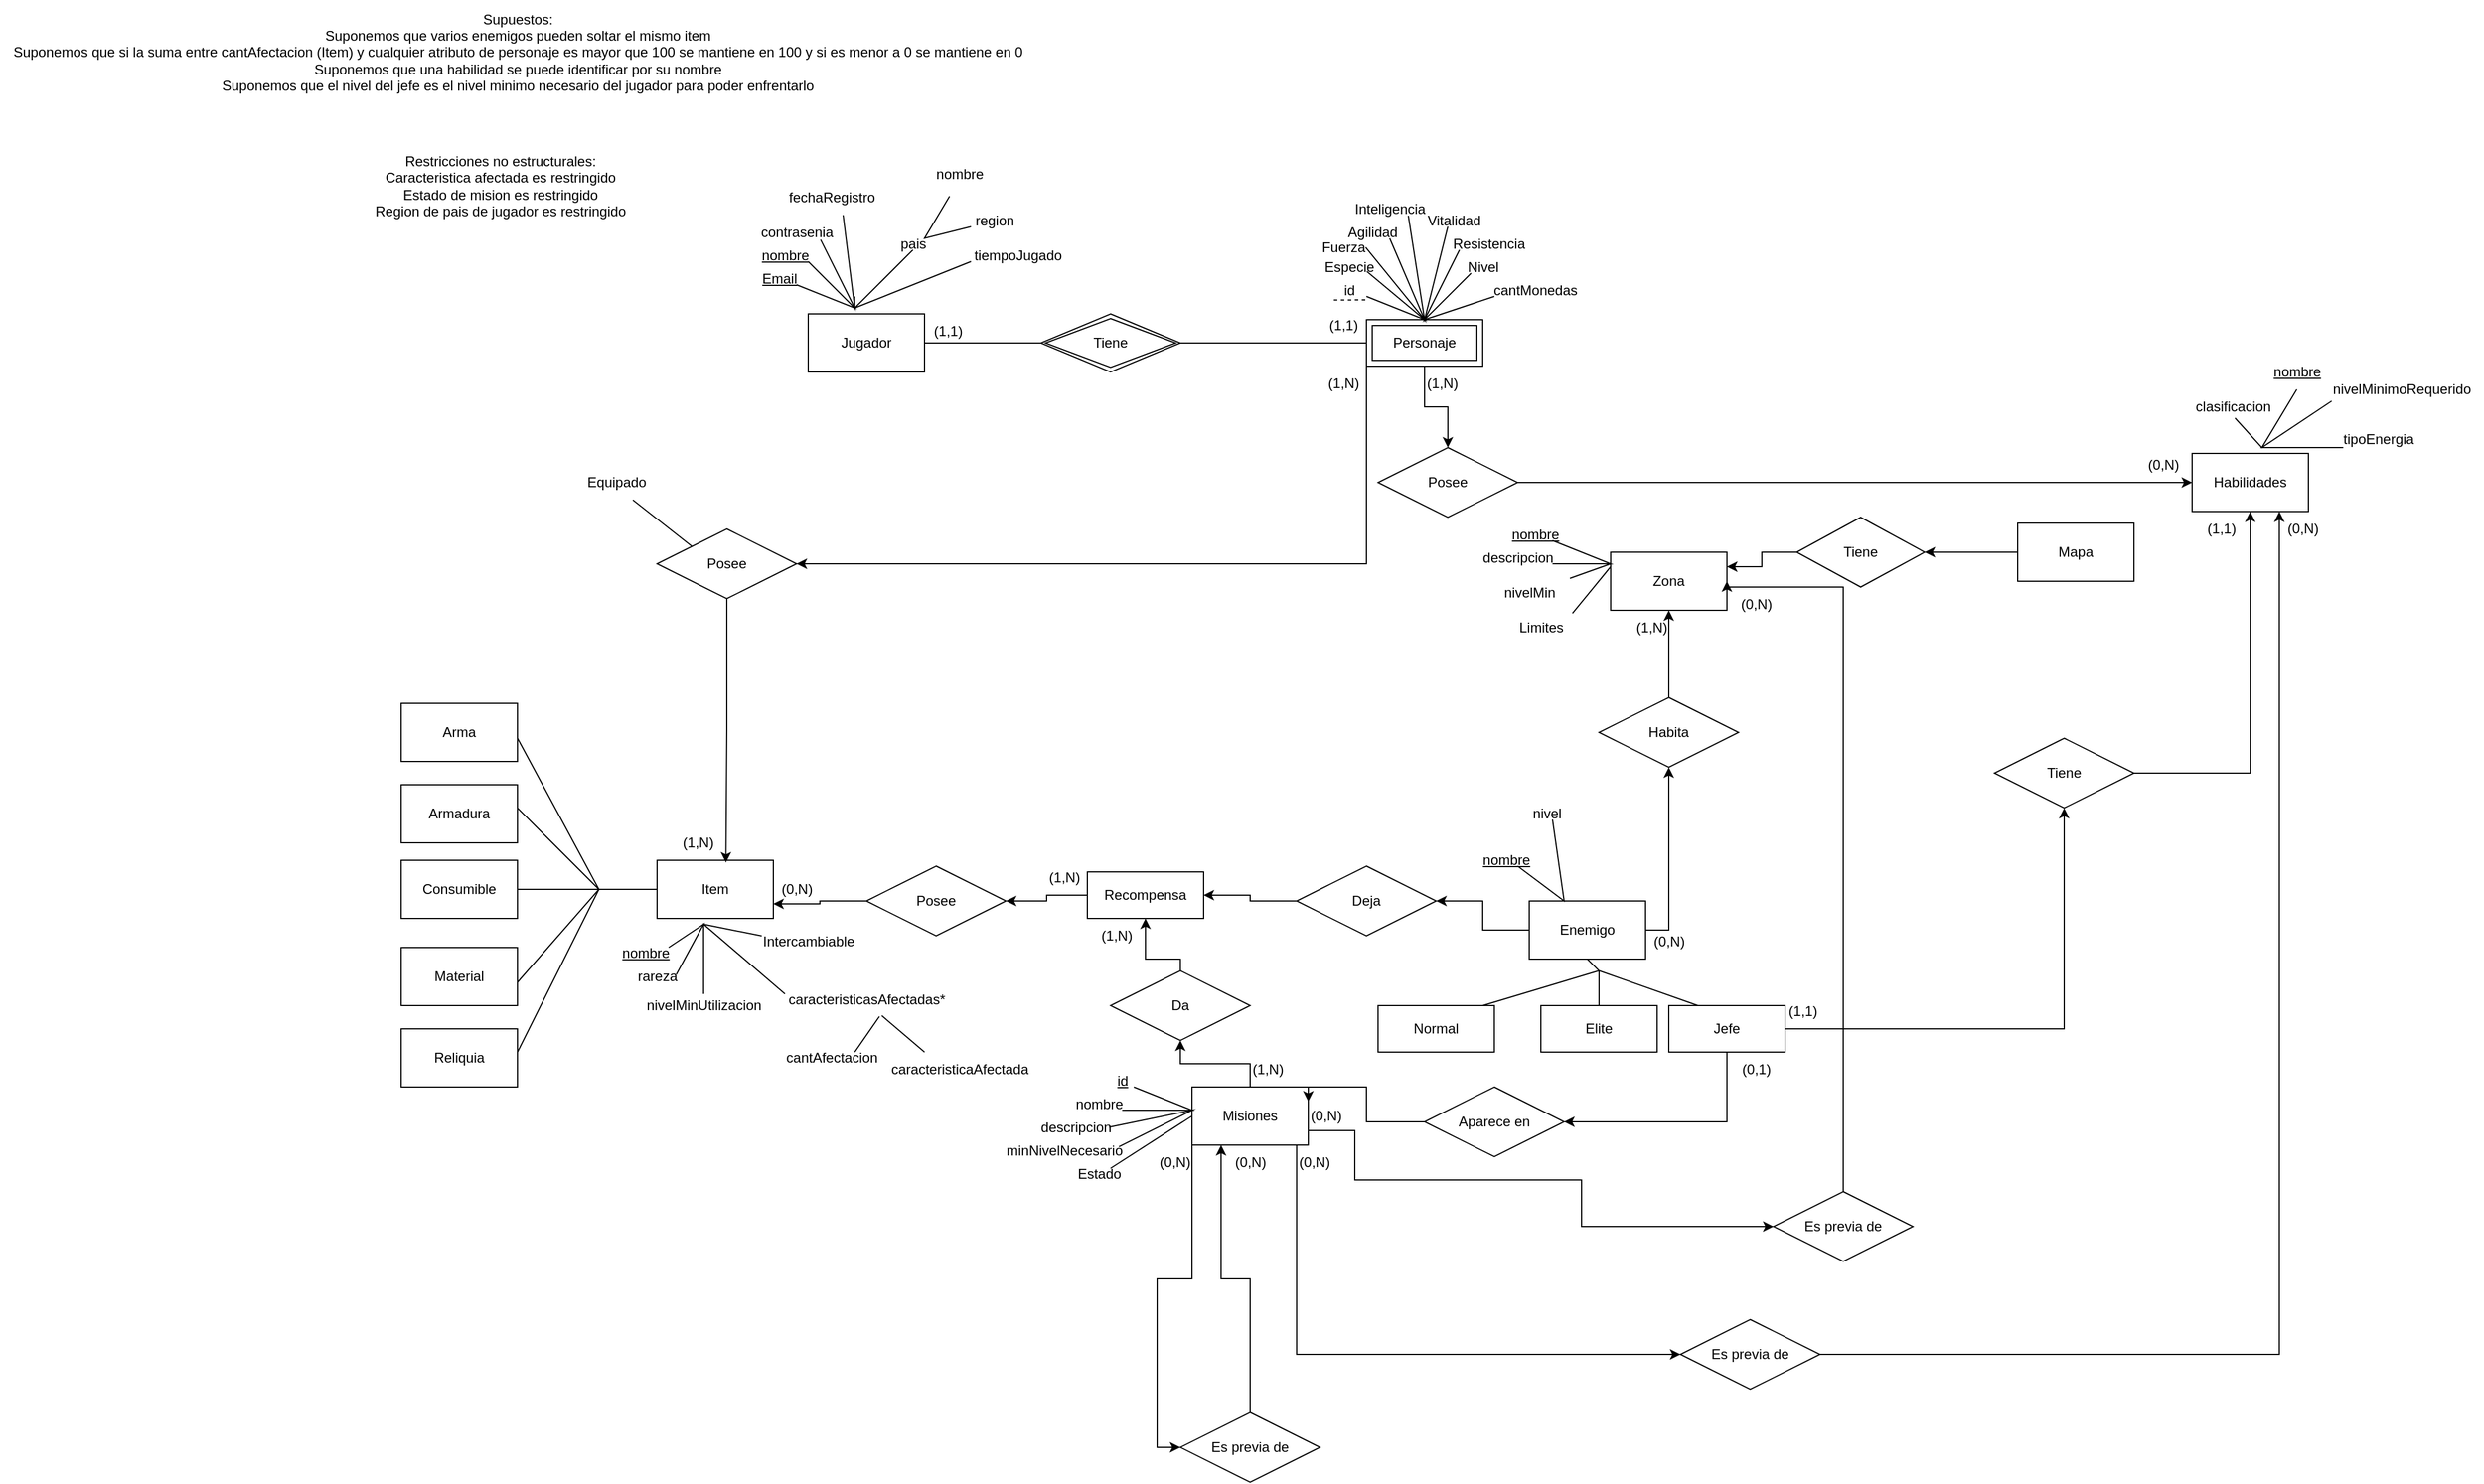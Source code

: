 <mxfile version="27.0.9">
  <diagram id="R2lEEEUBdFMjLlhIrx00" name="Page-1">
    <mxGraphModel dx="1892" dy="562" grid="1" gridSize="10" guides="1" tooltips="1" connect="1" arrows="1" fold="1" page="1" pageScale="1" pageWidth="850" pageHeight="1100" math="0" shadow="0" extFonts="Permanent Marker^https://fonts.googleapis.com/css?family=Permanent+Marker">
      <root>
        <mxCell id="0" />
        <mxCell id="1" parent="0" />
        <mxCell id="2ooHYgxjtdZlGW3W_7cF-103" value="Jugador" style="rounded=0;whiteSpace=wrap;html=1;" parent="1" vertex="1">
          <mxGeometry x="270" y="325" width="100" height="50" as="geometry" />
        </mxCell>
        <mxCell id="2ooHYgxjtdZlGW3W_7cF-105" value="Zona" style="rounded=0;whiteSpace=wrap;html=1;" parent="1" vertex="1">
          <mxGeometry x="960" y="530" width="100" height="50" as="geometry" />
        </mxCell>
        <mxCell id="Na4PMdNHJwnoTkb0wOcg-20" style="edgeStyle=orthogonalEdgeStyle;rounded=0;orthogonalLoop=1;jettySize=auto;html=1;entryX=1;entryY=0.5;entryDx=0;entryDy=0;" edge="1" parent="1" source="2ooHYgxjtdZlGW3W_7cF-106" target="IfcpjWmF7qxeFF25ZgkF-11">
          <mxGeometry relative="1" as="geometry" />
        </mxCell>
        <mxCell id="2ooHYgxjtdZlGW3W_7cF-106" value="Mapa" style="rounded=0;whiteSpace=wrap;html=1;" parent="1" vertex="1">
          <mxGeometry x="1310" y="505" width="100" height="50" as="geometry" />
        </mxCell>
        <mxCell id="2ooHYgxjtdZlGW3W_7cF-107" value="Item" style="rounded=0;whiteSpace=wrap;html=1;" parent="1" vertex="1">
          <mxGeometry x="140" y="795" width="100" height="50" as="geometry" />
        </mxCell>
        <mxCell id="Na4PMdNHJwnoTkb0wOcg-9" style="edgeStyle=orthogonalEdgeStyle;rounded=0;orthogonalLoop=1;jettySize=auto;html=1;exitX=0.5;exitY=1;exitDx=0;exitDy=0;entryX=0.5;entryY=0;entryDx=0;entryDy=0;" edge="1" parent="1" source="2ooHYgxjtdZlGW3W_7cF-110" target="2ooHYgxjtdZlGW3W_7cF-157">
          <mxGeometry relative="1" as="geometry" />
        </mxCell>
        <mxCell id="Na4PMdNHJwnoTkb0wOcg-51" style="edgeStyle=orthogonalEdgeStyle;rounded=0;orthogonalLoop=1;jettySize=auto;html=1;exitX=0;exitY=1;exitDx=0;exitDy=0;entryX=1;entryY=0.5;entryDx=0;entryDy=0;" edge="1" parent="1" source="2ooHYgxjtdZlGW3W_7cF-110" target="2ooHYgxjtdZlGW3W_7cF-162">
          <mxGeometry relative="1" as="geometry" />
        </mxCell>
        <mxCell id="2ooHYgxjtdZlGW3W_7cF-110" value="Personaje" style="shape=ext;margin=3;double=1;whiteSpace=wrap;html=1;align=center;" parent="1" vertex="1">
          <mxGeometry x="750" y="330" width="100" height="40" as="geometry" />
        </mxCell>
        <mxCell id="2ooHYgxjtdZlGW3W_7cF-111" value="Tiene" style="shape=rhombus;double=1;perimeter=rhombusPerimeter;whiteSpace=wrap;html=1;align=center;" parent="1" vertex="1">
          <mxGeometry x="470" y="325" width="120" height="50" as="geometry" />
        </mxCell>
        <mxCell id="2ooHYgxjtdZlGW3W_7cF-121" value="Habilidades" style="rounded=0;whiteSpace=wrap;html=1;" parent="1" vertex="1">
          <mxGeometry x="1460" y="445" width="100" height="50" as="geometry" />
        </mxCell>
        <mxCell id="2ooHYgxjtdZlGW3W_7cF-124" value="Restricciones no estructurales:&lt;br&gt;&lt;div&gt;Caracteristica afectada es restringido&lt;br&gt;&lt;div&gt;Estado de mision es restringido&lt;/div&gt;&lt;/div&gt;&lt;div&gt;Region de pais de jugador es restringido&lt;/div&gt;" style="text;html=1;align=center;verticalAlign=middle;resizable=0;points=[];autosize=1;strokeColor=none;fillColor=none;" parent="1" vertex="1">
          <mxGeometry x="-115" y="180" width="240" height="70" as="geometry" />
        </mxCell>
        <mxCell id="Na4PMdNHJwnoTkb0wOcg-22" style="edgeStyle=orthogonalEdgeStyle;rounded=0;orthogonalLoop=1;jettySize=auto;html=1;exitX=1;exitY=0.5;exitDx=0;exitDy=0;entryX=0.5;entryY=1;entryDx=0;entryDy=0;" edge="1" parent="1" source="2ooHYgxjtdZlGW3W_7cF-125" target="2ooHYgxjtdZlGW3W_7cF-146">
          <mxGeometry relative="1" as="geometry" />
        </mxCell>
        <mxCell id="Na4PMdNHJwnoTkb0wOcg-25" style="edgeStyle=orthogonalEdgeStyle;rounded=0;orthogonalLoop=1;jettySize=auto;html=1;exitX=0;exitY=0.5;exitDx=0;exitDy=0;entryX=1;entryY=0.5;entryDx=0;entryDy=0;" edge="1" parent="1" source="2ooHYgxjtdZlGW3W_7cF-125" target="2ooHYgxjtdZlGW3W_7cF-142">
          <mxGeometry relative="1" as="geometry" />
        </mxCell>
        <mxCell id="2ooHYgxjtdZlGW3W_7cF-125" value="Enemigo" style="rounded=0;whiteSpace=wrap;html=1;" parent="1" vertex="1">
          <mxGeometry x="890" y="830" width="100" height="50" as="geometry" />
        </mxCell>
        <mxCell id="2ooHYgxjtdZlGW3W_7cF-127" value="Supuestos:&lt;br&gt;Suponemos que varios enemigos pueden soltar el mismo item&lt;div&gt;Suponemos que si la suma entre cantAfectacion (Item) y cualquier atributo de personaje es mayor que 100 se mantiene en 100 y si es menor a 0 se mantiene en 0&lt;/div&gt;&lt;div&gt;Suponemos que una habilidad se puede identificar por su nombre&lt;/div&gt;&lt;div&gt;Suponemos que el nivel del jefe es el nivel minimo necesario del jugador para poder enfrentarlo&lt;/div&gt;" style="text;html=1;align=center;verticalAlign=middle;resizable=0;points=[];autosize=1;strokeColor=none;fillColor=none;" parent="1" vertex="1">
          <mxGeometry x="-425" y="55" width="890" height="90" as="geometry" />
        </mxCell>
        <mxCell id="2ooHYgxjtdZlGW3W_7cF-128" style="edgeStyle=orthogonalEdgeStyle;rounded=0;orthogonalLoop=1;jettySize=auto;html=1;exitX=0.5;exitY=1;exitDx=0;exitDy=0;" parent="1" source="2ooHYgxjtdZlGW3W_7cF-105" target="2ooHYgxjtdZlGW3W_7cF-105" edge="1">
          <mxGeometry relative="1" as="geometry" />
        </mxCell>
        <mxCell id="2ooHYgxjtdZlGW3W_7cF-131" value="" style="endArrow=none;html=1;rounded=0;exitX=0.5;exitY=1;exitDx=0;exitDy=0;" parent="1" source="2ooHYgxjtdZlGW3W_7cF-125" edge="1">
          <mxGeometry relative="1" as="geometry">
            <mxPoint x="880" y="870" as="sourcePoint" />
            <mxPoint x="950" y="890" as="targetPoint" />
          </mxGeometry>
        </mxCell>
        <mxCell id="2ooHYgxjtdZlGW3W_7cF-132" value="" style="endArrow=none;html=1;rounded=0;" parent="1" edge="1">
          <mxGeometry relative="1" as="geometry">
            <mxPoint x="950" y="890" as="sourcePoint" />
            <mxPoint x="850" y="920" as="targetPoint" />
          </mxGeometry>
        </mxCell>
        <mxCell id="2ooHYgxjtdZlGW3W_7cF-133" value="" style="endArrow=none;html=1;rounded=0;" parent="1" edge="1">
          <mxGeometry relative="1" as="geometry">
            <mxPoint x="950" y="890" as="sourcePoint" />
            <mxPoint x="950" y="920" as="targetPoint" />
          </mxGeometry>
        </mxCell>
        <mxCell id="2ooHYgxjtdZlGW3W_7cF-134" value="" style="endArrow=none;html=1;rounded=0;entryX=0.25;entryY=0;entryDx=0;entryDy=0;" parent="1" target="2ooHYgxjtdZlGW3W_7cF-137" edge="1">
          <mxGeometry relative="1" as="geometry">
            <mxPoint x="950" y="890" as="sourcePoint" />
            <mxPoint x="1030" y="920" as="targetPoint" />
          </mxGeometry>
        </mxCell>
        <mxCell id="2ooHYgxjtdZlGW3W_7cF-135" value="Normal" style="whiteSpace=wrap;html=1;align=center;" parent="1" vertex="1">
          <mxGeometry x="760" y="920" width="100" height="40" as="geometry" />
        </mxCell>
        <mxCell id="2ooHYgxjtdZlGW3W_7cF-136" value="Elite" style="whiteSpace=wrap;html=1;align=center;" parent="1" vertex="1">
          <mxGeometry x="900" y="920" width="100" height="40" as="geometry" />
        </mxCell>
        <mxCell id="Na4PMdNHJwnoTkb0wOcg-14" style="edgeStyle=orthogonalEdgeStyle;rounded=0;orthogonalLoop=1;jettySize=auto;html=1;exitX=1;exitY=0.5;exitDx=0;exitDy=0;entryX=0.5;entryY=1;entryDx=0;entryDy=0;" edge="1" parent="1" source="2ooHYgxjtdZlGW3W_7cF-137" target="2ooHYgxjtdZlGW3W_7cF-158">
          <mxGeometry relative="1" as="geometry" />
        </mxCell>
        <mxCell id="Na4PMdNHJwnoTkb0wOcg-24" style="edgeStyle=orthogonalEdgeStyle;rounded=0;orthogonalLoop=1;jettySize=auto;html=1;exitX=0.5;exitY=1;exitDx=0;exitDy=0;entryX=1;entryY=0.5;entryDx=0;entryDy=0;" edge="1" parent="1" source="2ooHYgxjtdZlGW3W_7cF-137" target="2ooHYgxjtdZlGW3W_7cF-144">
          <mxGeometry relative="1" as="geometry" />
        </mxCell>
        <mxCell id="2ooHYgxjtdZlGW3W_7cF-137" value="Jefe" style="whiteSpace=wrap;html=1;align=center;" parent="1" vertex="1">
          <mxGeometry x="1010" y="920" width="100" height="40" as="geometry" />
        </mxCell>
        <mxCell id="Na4PMdNHJwnoTkb0wOcg-15" style="edgeStyle=orthogonalEdgeStyle;rounded=0;orthogonalLoop=1;jettySize=auto;html=1;exitX=0;exitY=1;exitDx=0;exitDy=0;entryX=0;entryY=0.5;entryDx=0;entryDy=0;" edge="1" parent="1" source="2ooHYgxjtdZlGW3W_7cF-138" target="gqpNheRDxJeJe2JomvPm-1">
          <mxGeometry relative="1" as="geometry" />
        </mxCell>
        <mxCell id="Na4PMdNHJwnoTkb0wOcg-18" style="edgeStyle=orthogonalEdgeStyle;rounded=0;orthogonalLoop=1;jettySize=auto;html=1;exitX=1;exitY=0.75;exitDx=0;exitDy=0;entryX=0;entryY=0.5;entryDx=0;entryDy=0;" edge="1" parent="1" source="2ooHYgxjtdZlGW3W_7cF-138" target="IfcpjWmF7qxeFF25ZgkF-8">
          <mxGeometry relative="1" as="geometry">
            <Array as="points">
              <mxPoint x="740" y="1028" />
              <mxPoint x="740" y="1070" />
              <mxPoint x="935" y="1070" />
              <mxPoint x="935" y="1110" />
            </Array>
          </mxGeometry>
        </mxCell>
        <mxCell id="Na4PMdNHJwnoTkb0wOcg-26" style="edgeStyle=orthogonalEdgeStyle;rounded=0;orthogonalLoop=1;jettySize=auto;html=1;exitX=0.5;exitY=0;exitDx=0;exitDy=0;entryX=0.5;entryY=1;entryDx=0;entryDy=0;" edge="1" parent="1" source="2ooHYgxjtdZlGW3W_7cF-138" target="2ooHYgxjtdZlGW3W_7cF-154">
          <mxGeometry relative="1" as="geometry" />
        </mxCell>
        <mxCell id="Na4PMdNHJwnoTkb0wOcg-37" style="edgeStyle=orthogonalEdgeStyle;rounded=0;orthogonalLoop=1;jettySize=auto;html=1;exitX=0.75;exitY=1;exitDx=0;exitDy=0;entryX=0;entryY=0.5;entryDx=0;entryDy=0;" edge="1" parent="1" source="2ooHYgxjtdZlGW3W_7cF-138" target="Na4PMdNHJwnoTkb0wOcg-36">
          <mxGeometry relative="1" as="geometry">
            <Array as="points">
              <mxPoint x="690" y="1040" />
              <mxPoint x="690" y="1220" />
            </Array>
          </mxGeometry>
        </mxCell>
        <mxCell id="2ooHYgxjtdZlGW3W_7cF-138" value="Misiones" style="rounded=0;whiteSpace=wrap;html=1;" parent="1" vertex="1">
          <mxGeometry x="600" y="990" width="100" height="50" as="geometry" />
        </mxCell>
        <mxCell id="Na4PMdNHJwnoTkb0wOcg-28" style="edgeStyle=orthogonalEdgeStyle;rounded=0;orthogonalLoop=1;jettySize=auto;html=1;exitX=0;exitY=0.5;exitDx=0;exitDy=0;entryX=1;entryY=0.5;entryDx=0;entryDy=0;" edge="1" parent="1" source="2ooHYgxjtdZlGW3W_7cF-142" target="2ooHYgxjtdZlGW3W_7cF-148">
          <mxGeometry relative="1" as="geometry" />
        </mxCell>
        <mxCell id="2ooHYgxjtdZlGW3W_7cF-142" value="Deja" style="shape=rhombus;perimeter=rhombusPerimeter;whiteSpace=wrap;html=1;align=center;" parent="1" vertex="1">
          <mxGeometry x="690" y="800" width="120" height="60" as="geometry" />
        </mxCell>
        <mxCell id="Na4PMdNHJwnoTkb0wOcg-17" style="edgeStyle=orthogonalEdgeStyle;rounded=0;orthogonalLoop=1;jettySize=auto;html=1;entryX=1;entryY=0.25;entryDx=0;entryDy=0;" edge="1" parent="1" source="2ooHYgxjtdZlGW3W_7cF-144" target="2ooHYgxjtdZlGW3W_7cF-138">
          <mxGeometry relative="1" as="geometry">
            <Array as="points">
              <mxPoint x="750" y="1020" />
              <mxPoint x="750" y="990" />
              <mxPoint x="700" y="990" />
            </Array>
          </mxGeometry>
        </mxCell>
        <mxCell id="2ooHYgxjtdZlGW3W_7cF-144" value="Aparece en" style="shape=rhombus;perimeter=rhombusPerimeter;whiteSpace=wrap;html=1;align=center;" parent="1" vertex="1">
          <mxGeometry x="800" y="990" width="120" height="60" as="geometry" />
        </mxCell>
        <mxCell id="Na4PMdNHJwnoTkb0wOcg-23" style="edgeStyle=orthogonalEdgeStyle;rounded=0;orthogonalLoop=1;jettySize=auto;html=1;exitX=0.5;exitY=0;exitDx=0;exitDy=0;" edge="1" parent="1" source="2ooHYgxjtdZlGW3W_7cF-146">
          <mxGeometry relative="1" as="geometry">
            <mxPoint x="1010" y="580" as="targetPoint" />
          </mxGeometry>
        </mxCell>
        <mxCell id="2ooHYgxjtdZlGW3W_7cF-146" value="Habita" style="shape=rhombus;perimeter=rhombusPerimeter;whiteSpace=wrap;html=1;align=center;" parent="1" vertex="1">
          <mxGeometry x="950" y="655" width="120" height="60" as="geometry" />
        </mxCell>
        <mxCell id="Na4PMdNHJwnoTkb0wOcg-29" style="edgeStyle=orthogonalEdgeStyle;rounded=0;orthogonalLoop=1;jettySize=auto;html=1;exitX=0;exitY=0.5;exitDx=0;exitDy=0;entryX=1;entryY=0.5;entryDx=0;entryDy=0;" edge="1" parent="1" source="2ooHYgxjtdZlGW3W_7cF-148" target="2ooHYgxjtdZlGW3W_7cF-152">
          <mxGeometry relative="1" as="geometry" />
        </mxCell>
        <mxCell id="2ooHYgxjtdZlGW3W_7cF-148" value="Recompensa" style="whiteSpace=wrap;html=1;align=center;" parent="1" vertex="1">
          <mxGeometry x="510" y="805" width="100" height="40" as="geometry" />
        </mxCell>
        <mxCell id="Na4PMdNHJwnoTkb0wOcg-30" style="edgeStyle=orthogonalEdgeStyle;rounded=0;orthogonalLoop=1;jettySize=auto;html=1;exitX=0;exitY=0.5;exitDx=0;exitDy=0;entryX=1;entryY=0.75;entryDx=0;entryDy=0;" edge="1" parent="1" source="2ooHYgxjtdZlGW3W_7cF-152" target="2ooHYgxjtdZlGW3W_7cF-107">
          <mxGeometry relative="1" as="geometry" />
        </mxCell>
        <mxCell id="2ooHYgxjtdZlGW3W_7cF-152" value="Posee" style="shape=rhombus;perimeter=rhombusPerimeter;whiteSpace=wrap;html=1;align=center;" parent="1" vertex="1">
          <mxGeometry x="320" y="800" width="120" height="60" as="geometry" />
        </mxCell>
        <mxCell id="Na4PMdNHJwnoTkb0wOcg-27" style="edgeStyle=orthogonalEdgeStyle;rounded=0;orthogonalLoop=1;jettySize=auto;html=1;exitX=0.5;exitY=0;exitDx=0;exitDy=0;entryX=0.5;entryY=1;entryDx=0;entryDy=0;" edge="1" parent="1" source="2ooHYgxjtdZlGW3W_7cF-154" target="2ooHYgxjtdZlGW3W_7cF-148">
          <mxGeometry relative="1" as="geometry">
            <Array as="points">
              <mxPoint x="590" y="880" />
              <mxPoint x="560" y="880" />
            </Array>
          </mxGeometry>
        </mxCell>
        <mxCell id="2ooHYgxjtdZlGW3W_7cF-154" value="Da" style="shape=rhombus;perimeter=rhombusPerimeter;whiteSpace=wrap;html=1;align=center;" parent="1" vertex="1">
          <mxGeometry x="530" y="890" width="120" height="60" as="geometry" />
        </mxCell>
        <mxCell id="Na4PMdNHJwnoTkb0wOcg-11" style="edgeStyle=orthogonalEdgeStyle;rounded=0;orthogonalLoop=1;jettySize=auto;html=1;exitX=1;exitY=0.5;exitDx=0;exitDy=0;entryX=0;entryY=0.5;entryDx=0;entryDy=0;" edge="1" parent="1" source="2ooHYgxjtdZlGW3W_7cF-157" target="2ooHYgxjtdZlGW3W_7cF-121">
          <mxGeometry relative="1" as="geometry" />
        </mxCell>
        <mxCell id="2ooHYgxjtdZlGW3W_7cF-157" value="Posee" style="shape=rhombus;perimeter=rhombusPerimeter;whiteSpace=wrap;html=1;align=center;" parent="1" vertex="1">
          <mxGeometry x="760" y="440" width="120" height="60" as="geometry" />
        </mxCell>
        <mxCell id="Na4PMdNHJwnoTkb0wOcg-13" style="edgeStyle=orthogonalEdgeStyle;rounded=0;orthogonalLoop=1;jettySize=auto;html=1;exitX=1;exitY=0.5;exitDx=0;exitDy=0;entryX=0.5;entryY=1;entryDx=0;entryDy=0;" edge="1" parent="1" source="2ooHYgxjtdZlGW3W_7cF-158" target="2ooHYgxjtdZlGW3W_7cF-121">
          <mxGeometry relative="1" as="geometry" />
        </mxCell>
        <mxCell id="2ooHYgxjtdZlGW3W_7cF-158" value="Tiene" style="shape=rhombus;perimeter=rhombusPerimeter;whiteSpace=wrap;html=1;align=center;" parent="1" vertex="1">
          <mxGeometry x="1290" y="690" width="120" height="60" as="geometry" />
        </mxCell>
        <mxCell id="2ooHYgxjtdZlGW3W_7cF-162" value="Posee" style="shape=rhombus;perimeter=rhombusPerimeter;whiteSpace=wrap;html=1;align=center;" parent="1" vertex="1">
          <mxGeometry x="140" y="510" width="120" height="60" as="geometry" />
        </mxCell>
        <mxCell id="2ooHYgxjtdZlGW3W_7cF-165" value="" style="endArrow=none;html=1;rounded=0;entryX=0;entryY=0.5;entryDx=0;entryDy=0;" parent="1" target="2ooHYgxjtdZlGW3W_7cF-107" edge="1">
          <mxGeometry relative="1" as="geometry">
            <mxPoint x="20" y="820" as="sourcePoint" />
            <mxPoint x="230" y="830" as="targetPoint" />
          </mxGeometry>
        </mxCell>
        <mxCell id="2ooHYgxjtdZlGW3W_7cF-166" value="" style="endArrow=none;html=1;rounded=0;" parent="1" edge="1">
          <mxGeometry relative="1" as="geometry">
            <mxPoint x="20" y="900" as="sourcePoint" />
            <mxPoint x="90" y="820" as="targetPoint" />
          </mxGeometry>
        </mxCell>
        <mxCell id="2ooHYgxjtdZlGW3W_7cF-167" value="" style="endArrow=none;html=1;rounded=0;" parent="1" edge="1">
          <mxGeometry relative="1" as="geometry">
            <mxPoint x="20" y="750" as="sourcePoint" />
            <mxPoint x="90" y="820" as="targetPoint" />
          </mxGeometry>
        </mxCell>
        <mxCell id="2ooHYgxjtdZlGW3W_7cF-168" value="" style="endArrow=none;html=1;rounded=0;" parent="1" edge="1">
          <mxGeometry relative="1" as="geometry">
            <mxPoint x="20" y="960" as="sourcePoint" />
            <mxPoint x="90" y="820" as="targetPoint" />
          </mxGeometry>
        </mxCell>
        <mxCell id="2ooHYgxjtdZlGW3W_7cF-169" value="" style="endArrow=none;html=1;rounded=0;" parent="1" edge="1">
          <mxGeometry relative="1" as="geometry">
            <mxPoint x="20" y="690" as="sourcePoint" />
            <mxPoint x="90" y="820" as="targetPoint" />
          </mxGeometry>
        </mxCell>
        <mxCell id="2ooHYgxjtdZlGW3W_7cF-170" value="Arma" style="rounded=0;whiteSpace=wrap;html=1;" parent="1" vertex="1">
          <mxGeometry x="-80" y="660" width="100" height="50" as="geometry" />
        </mxCell>
        <mxCell id="2ooHYgxjtdZlGW3W_7cF-171" value="Armadura" style="rounded=0;whiteSpace=wrap;html=1;" parent="1" vertex="1">
          <mxGeometry x="-80" y="730" width="100" height="50" as="geometry" />
        </mxCell>
        <mxCell id="2ooHYgxjtdZlGW3W_7cF-172" value="Consumible" style="rounded=0;whiteSpace=wrap;html=1;" parent="1" vertex="1">
          <mxGeometry x="-80" y="795" width="100" height="50" as="geometry" />
        </mxCell>
        <mxCell id="2ooHYgxjtdZlGW3W_7cF-173" value="Material" style="rounded=0;whiteSpace=wrap;html=1;" parent="1" vertex="1">
          <mxGeometry x="-80" y="870" width="100" height="50" as="geometry" />
        </mxCell>
        <mxCell id="2ooHYgxjtdZlGW3W_7cF-174" value="Reliquia" style="rounded=0;whiteSpace=wrap;html=1;" parent="1" vertex="1">
          <mxGeometry x="-80" y="940" width="100" height="50" as="geometry" />
        </mxCell>
        <mxCell id="t3aydmMXnxbB5Xs3FQ0S-1" value="" style="endArrow=none;html=1;rounded=0;entryX=1;entryY=0;entryDx=0;entryDy=0;entryPerimeter=0;" parent="1" target="t3aydmMXnxbB5Xs3FQ0S-2" edge="1">
          <mxGeometry width="50" height="50" relative="1" as="geometry">
            <mxPoint x="260" y="300" as="sourcePoint" />
            <mxPoint x="320" y="260" as="targetPoint" />
            <Array as="points">
              <mxPoint x="310" y="320" />
            </Array>
          </mxGeometry>
        </mxCell>
        <mxCell id="t3aydmMXnxbB5Xs3FQ0S-2" value="&lt;u&gt;Email&lt;/u&gt;" style="text;html=1;align=center;verticalAlign=middle;resizable=0;points=[];autosize=1;strokeColor=none;fillColor=none;" parent="1" vertex="1">
          <mxGeometry x="220" y="280" width="50" height="30" as="geometry" />
        </mxCell>
        <mxCell id="t3aydmMXnxbB5Xs3FQ0S-3" value="&lt;u&gt;nombre&lt;/u&gt;" style="text;html=1;align=center;verticalAlign=middle;resizable=0;points=[];autosize=1;strokeColor=none;fillColor=none;" parent="1" vertex="1">
          <mxGeometry x="220" y="260" width="60" height="30" as="geometry" />
        </mxCell>
        <mxCell id="t3aydmMXnxbB5Xs3FQ0S-4" value="contrasenia" style="text;html=1;align=center;verticalAlign=middle;resizable=0;points=[];autosize=1;strokeColor=none;fillColor=none;" parent="1" vertex="1">
          <mxGeometry x="215" y="240" width="90" height="30" as="geometry" />
        </mxCell>
        <mxCell id="t3aydmMXnxbB5Xs3FQ0S-5" value="" style="endArrow=none;html=1;rounded=0;entryX=1.011;entryY=0.039;entryDx=0;entryDy=0;entryPerimeter=0;" parent="1" target="t3aydmMXnxbB5Xs3FQ0S-3" edge="1">
          <mxGeometry width="50" height="50" relative="1" as="geometry">
            <mxPoint x="300" y="240" as="sourcePoint" />
            <mxPoint x="510" y="340" as="targetPoint" />
            <Array as="points">
              <mxPoint x="310" y="320" />
            </Array>
          </mxGeometry>
        </mxCell>
        <mxCell id="t3aydmMXnxbB5Xs3FQ0S-6" value="fechaRegistro" style="text;html=1;align=center;verticalAlign=middle;resizable=0;points=[];autosize=1;strokeColor=none;fillColor=none;" parent="1" vertex="1">
          <mxGeometry x="240" y="210" width="100" height="30" as="geometry" />
        </mxCell>
        <mxCell id="t3aydmMXnxbB5Xs3FQ0S-9" value="" style="endArrow=none;html=1;rounded=0;entryX=1.011;entryY=-0.05;entryDx=0;entryDy=0;entryPerimeter=0;" parent="1" target="t3aydmMXnxbB5Xs3FQ0S-10" edge="1">
          <mxGeometry width="50" height="50" relative="1" as="geometry">
            <mxPoint x="750" y="310" as="sourcePoint" />
            <mxPoint x="820" y="300" as="targetPoint" />
            <Array as="points">
              <mxPoint x="800" y="330" />
            </Array>
          </mxGeometry>
        </mxCell>
        <mxCell id="t3aydmMXnxbB5Xs3FQ0S-10" value="id" style="text;html=1;align=center;verticalAlign=middle;resizable=0;points=[];autosize=1;strokeColor=none;fillColor=none;" parent="1" vertex="1">
          <mxGeometry x="720" y="290" width="30" height="30" as="geometry" />
        </mxCell>
        <mxCell id="t3aydmMXnxbB5Xs3FQ0S-11" value="Especie" style="text;html=1;align=center;verticalAlign=middle;resizable=0;points=[];autosize=1;strokeColor=none;fillColor=none;" parent="1" vertex="1">
          <mxGeometry x="700" y="270" width="70" height="30" as="geometry" />
        </mxCell>
        <mxCell id="t3aydmMXnxbB5Xs3FQ0S-12" value="" style="endArrow=none;html=1;rounded=0;exitX=0.705;exitY=-0.072;exitDx=0;exitDy=0;exitPerimeter=0;" parent="1" source="t3aydmMXnxbB5Xs3FQ0S-11" edge="1">
          <mxGeometry width="50" height="50" relative="1" as="geometry">
            <mxPoint x="760" y="260" as="sourcePoint" />
            <mxPoint x="770" y="260" as="targetPoint" />
            <Array as="points">
              <mxPoint x="800" y="330" />
            </Array>
          </mxGeometry>
        </mxCell>
        <mxCell id="t3aydmMXnxbB5Xs3FQ0S-13" value="Fuerza&lt;div&gt;&lt;br&gt;&lt;/div&gt;" style="text;html=1;align=center;verticalAlign=middle;resizable=0;points=[];autosize=1;strokeColor=none;fillColor=none;" parent="1" vertex="1">
          <mxGeometry x="700" y="255" width="60" height="40" as="geometry" />
        </mxCell>
        <mxCell id="t3aydmMXnxbB5Xs3FQ0S-14" value="Agilidad" style="text;html=1;align=center;verticalAlign=middle;resizable=0;points=[];autosize=1;strokeColor=none;fillColor=none;" parent="1" vertex="1">
          <mxGeometry x="720" y="240" width="70" height="30" as="geometry" />
        </mxCell>
        <mxCell id="t3aydmMXnxbB5Xs3FQ0S-15" value="" style="endArrow=none;html=1;rounded=0;entryX=0.943;entryY=0.017;entryDx=0;entryDy=0;entryPerimeter=0;" parent="1" target="t3aydmMXnxbB5Xs3FQ0S-14" edge="1">
          <mxGeometry width="50" height="50" relative="1" as="geometry">
            <mxPoint x="820" y="250" as="sourcePoint" />
            <mxPoint x="910" y="380" as="targetPoint" />
            <Array as="points">
              <mxPoint x="800" y="330" />
            </Array>
          </mxGeometry>
        </mxCell>
        <mxCell id="t3aydmMXnxbB5Xs3FQ0S-16" value="Inteligencia" style="text;html=1;align=center;verticalAlign=middle;resizable=0;points=[];autosize=1;strokeColor=none;fillColor=none;" parent="1" vertex="1">
          <mxGeometry x="730" y="220" width="80" height="30" as="geometry" />
        </mxCell>
        <mxCell id="t3aydmMXnxbB5Xs3FQ0S-17" value="Vitalidad" style="text;html=1;align=center;verticalAlign=middle;resizable=0;points=[];autosize=1;strokeColor=none;fillColor=none;" parent="1" vertex="1">
          <mxGeometry x="790" y="230" width="70" height="30" as="geometry" />
        </mxCell>
        <mxCell id="t3aydmMXnxbB5Xs3FQ0S-18" value="Resistencia" style="text;html=1;align=center;verticalAlign=middle;resizable=0;points=[];autosize=1;strokeColor=none;fillColor=none;" parent="1" vertex="1">
          <mxGeometry x="810" y="250" width="90" height="30" as="geometry" />
        </mxCell>
        <mxCell id="t3aydmMXnxbB5Xs3FQ0S-19" value="" style="endArrow=none;html=1;rounded=0;" parent="1" edge="1">
          <mxGeometry width="50" height="50" relative="1" as="geometry">
            <mxPoint x="840" y="290" as="sourcePoint" />
            <mxPoint x="830" y="270" as="targetPoint" />
            <Array as="points">
              <mxPoint x="800" y="330" />
            </Array>
          </mxGeometry>
        </mxCell>
        <mxCell id="t3aydmMXnxbB5Xs3FQ0S-20" value="Nivel" style="text;html=1;align=center;verticalAlign=middle;resizable=0;points=[];autosize=1;strokeColor=none;fillColor=none;" parent="1" vertex="1">
          <mxGeometry x="825" y="270" width="50" height="30" as="geometry" />
        </mxCell>
        <mxCell id="t3aydmMXnxbB5Xs3FQ0S-22" value="tiempoJugado" style="text;html=1;align=center;verticalAlign=middle;resizable=0;points=[];autosize=1;strokeColor=none;fillColor=none;" parent="1" vertex="1">
          <mxGeometry x="400" y="260" width="100" height="30" as="geometry" />
        </mxCell>
        <mxCell id="t3aydmMXnxbB5Xs3FQ0S-25" value="clasificacion" style="text;html=1;align=center;verticalAlign=middle;resizable=0;points=[];autosize=1;strokeColor=none;fillColor=none;" parent="1" vertex="1">
          <mxGeometry x="1450" y="390" width="90" height="30" as="geometry" />
        </mxCell>
        <mxCell id="t3aydmMXnxbB5Xs3FQ0S-26" value="" style="endArrow=none;html=1;rounded=0;exitX=0.923;exitY=0.154;exitDx=0;exitDy=0;exitPerimeter=0;" parent="1" edge="1">
          <mxGeometry width="50" height="50" relative="1" as="geometry">
            <mxPoint x="1496.92" y="414.62" as="sourcePoint" />
            <mxPoint x="1550" y="390" as="targetPoint" />
            <Array as="points">
              <mxPoint x="1520" y="440" />
            </Array>
          </mxGeometry>
        </mxCell>
        <mxCell id="t3aydmMXnxbB5Xs3FQ0S-27" value="&lt;u&gt;nombre&lt;/u&gt;" style="text;html=1;align=center;verticalAlign=middle;resizable=0;points=[];autosize=1;strokeColor=none;fillColor=none;" parent="1" vertex="1">
          <mxGeometry x="1520" y="360" width="60" height="30" as="geometry" />
        </mxCell>
        <mxCell id="t3aydmMXnxbB5Xs3FQ0S-28" value="" style="endArrow=none;html=1;rounded=0;" parent="1" edge="1">
          <mxGeometry width="50" height="50" relative="1" as="geometry">
            <mxPoint x="1590" y="440" as="sourcePoint" />
            <mxPoint x="1580" y="400" as="targetPoint" />
            <Array as="points">
              <mxPoint x="1520" y="440" />
            </Array>
          </mxGeometry>
        </mxCell>
        <mxCell id="t3aydmMXnxbB5Xs3FQ0S-29" value="nivelMinimoRequerido" style="text;html=1;align=center;verticalAlign=middle;resizable=0;points=[];autosize=1;strokeColor=none;fillColor=none;" parent="1" vertex="1">
          <mxGeometry x="1570" y="375" width="140" height="30" as="geometry" />
        </mxCell>
        <mxCell id="t3aydmMXnxbB5Xs3FQ0S-30" value="tipoEnergia" style="text;html=1;align=center;verticalAlign=middle;resizable=0;points=[];autosize=1;strokeColor=none;fillColor=none;" parent="1" vertex="1">
          <mxGeometry x="1580" y="418" width="80" height="30" as="geometry" />
        </mxCell>
        <mxCell id="t3aydmMXnxbB5Xs3FQ0S-31" value="" style="endArrow=none;html=1;rounded=0;" parent="1" edge="1">
          <mxGeometry width="50" height="50" relative="1" as="geometry">
            <mxPoint x="880" y="800" as="sourcePoint" />
            <mxPoint x="910" y="760" as="targetPoint" />
            <Array as="points">
              <mxPoint x="920" y="830" />
            </Array>
          </mxGeometry>
        </mxCell>
        <mxCell id="t3aydmMXnxbB5Xs3FQ0S-32" value="&lt;u&gt;nombre&lt;/u&gt;" style="text;html=1;align=center;verticalAlign=middle;resizable=0;points=[];autosize=1;strokeColor=none;fillColor=none;" parent="1" vertex="1">
          <mxGeometry x="840" y="780" width="60" height="30" as="geometry" />
        </mxCell>
        <mxCell id="t3aydmMXnxbB5Xs3FQ0S-33" value="nivel" style="text;html=1;align=center;verticalAlign=middle;resizable=0;points=[];autosize=1;strokeColor=none;fillColor=none;" parent="1" vertex="1">
          <mxGeometry x="880" y="740" width="50" height="30" as="geometry" />
        </mxCell>
        <mxCell id="t3aydmMXnxbB5Xs3FQ0S-34" value="&lt;u&gt;id&lt;/u&gt;" style="text;html=1;align=center;verticalAlign=middle;resizable=0;points=[];autosize=1;strokeColor=none;fillColor=none;" parent="1" vertex="1">
          <mxGeometry x="525" y="970" width="30" height="30" as="geometry" />
        </mxCell>
        <mxCell id="t3aydmMXnxbB5Xs3FQ0S-35" value="" style="endArrow=none;html=1;rounded=0;" parent="1" edge="1">
          <mxGeometry width="50" height="50" relative="1" as="geometry">
            <mxPoint x="540" y="1010" as="sourcePoint" />
            <mxPoint x="550" y="990" as="targetPoint" />
            <Array as="points">
              <mxPoint x="600" y="1010" />
            </Array>
          </mxGeometry>
        </mxCell>
        <mxCell id="t3aydmMXnxbB5Xs3FQ0S-36" value="nombre" style="text;html=1;align=center;verticalAlign=middle;resizable=0;points=[];autosize=1;strokeColor=none;fillColor=none;" parent="1" vertex="1">
          <mxGeometry x="490" y="990" width="60" height="30" as="geometry" />
        </mxCell>
        <mxCell id="t3aydmMXnxbB5Xs3FQ0S-37" value="descripcion" style="text;html=1;align=center;verticalAlign=middle;resizable=0;points=[];autosize=1;strokeColor=none;fillColor=none;" parent="1" vertex="1">
          <mxGeometry x="460" y="1010" width="80" height="30" as="geometry" />
        </mxCell>
        <mxCell id="t3aydmMXnxbB5Xs3FQ0S-38" value="minNivelNecesario" style="text;html=1;align=center;verticalAlign=middle;resizable=0;points=[];autosize=1;strokeColor=none;fillColor=none;" parent="1" vertex="1">
          <mxGeometry x="430" y="1030" width="120" height="30" as="geometry" />
        </mxCell>
        <mxCell id="t3aydmMXnxbB5Xs3FQ0S-39" value="" style="endArrow=none;html=1;rounded=0;exitX=0.646;exitY=1.154;exitDx=0;exitDy=0;exitPerimeter=0;entryX=0.965;entryY=1.049;entryDx=0;entryDy=0;entryPerimeter=0;" parent="1" source="t3aydmMXnxbB5Xs3FQ0S-36" target="t3aydmMXnxbB5Xs3FQ0S-37" edge="1">
          <mxGeometry width="50" height="50" relative="1" as="geometry">
            <mxPoint x="680" y="1070" as="sourcePoint" />
            <mxPoint x="730" y="1020" as="targetPoint" />
            <Array as="points">
              <mxPoint x="600" y="1010" />
            </Array>
          </mxGeometry>
        </mxCell>
        <mxCell id="t3aydmMXnxbB5Xs3FQ0S-41" value="Estado" style="text;html=1;align=center;verticalAlign=middle;resizable=0;points=[];autosize=1;strokeColor=none;fillColor=none;" parent="1" vertex="1">
          <mxGeometry x="490" y="1050" width="60" height="30" as="geometry" />
        </mxCell>
        <mxCell id="t3aydmMXnxbB5Xs3FQ0S-42" value="" style="endArrow=none;html=1;rounded=0;entryX=0;entryY=0.5;entryDx=0;entryDy=0;" parent="1" target="2ooHYgxjtdZlGW3W_7cF-138" edge="1">
          <mxGeometry width="50" height="50" relative="1" as="geometry">
            <mxPoint x="530" y="1060" as="sourcePoint" />
            <mxPoint x="580" y="1010" as="targetPoint" />
          </mxGeometry>
        </mxCell>
        <mxCell id="t3aydmMXnxbB5Xs3FQ0S-43" value="&lt;u&gt;nombre&lt;/u&gt;" style="text;html=1;align=center;verticalAlign=middle;resizable=0;points=[];autosize=1;strokeColor=none;fillColor=none;" parent="1" vertex="1">
          <mxGeometry x="100" y="860" width="60" height="30" as="geometry" />
        </mxCell>
        <mxCell id="t3aydmMXnxbB5Xs3FQ0S-44" value="" style="endArrow=none;html=1;rounded=0;entryX=0.943;entryY=1.109;entryDx=0;entryDy=0;entryPerimeter=0;" parent="1" target="t3aydmMXnxbB5Xs3FQ0S-43" edge="1">
          <mxGeometry width="50" height="50" relative="1" as="geometry">
            <mxPoint x="150" y="870" as="sourcePoint" />
            <mxPoint x="180" y="870" as="targetPoint" />
            <Array as="points">
              <mxPoint x="180" y="850" />
            </Array>
          </mxGeometry>
        </mxCell>
        <mxCell id="t3aydmMXnxbB5Xs3FQ0S-45" value="rareza" style="text;html=1;align=center;verticalAlign=middle;resizable=0;points=[];autosize=1;strokeColor=none;fillColor=none;" parent="1" vertex="1">
          <mxGeometry x="110" y="880" width="60" height="30" as="geometry" />
        </mxCell>
        <mxCell id="t3aydmMXnxbB5Xs3FQ0S-46" value="nivelMinUtilizacion" style="text;html=1;align=center;verticalAlign=middle;resizable=0;points=[];autosize=1;strokeColor=none;fillColor=none;" parent="1" vertex="1">
          <mxGeometry x="120" y="905" width="120" height="30" as="geometry" />
        </mxCell>
        <mxCell id="t3aydmMXnxbB5Xs3FQ0S-47" value="" style="endArrow=none;html=1;rounded=0;exitX=1.167;exitY=1;exitDx=0;exitDy=0;exitPerimeter=0;" parent="1" source="t3aydmMXnxbB5Xs3FQ0S-45" edge="1">
          <mxGeometry width="50" height="50" relative="1" as="geometry">
            <mxPoint x="180" y="890" as="sourcePoint" />
            <mxPoint x="250" y="910" as="targetPoint" />
            <Array as="points">
              <mxPoint x="180" y="850" />
            </Array>
          </mxGeometry>
        </mxCell>
        <mxCell id="t3aydmMXnxbB5Xs3FQ0S-48" value="caracteristicasAfectadas*" style="text;html=1;align=center;verticalAlign=middle;resizable=0;points=[];autosize=1;strokeColor=none;fillColor=none;" parent="1" vertex="1">
          <mxGeometry x="240" y="900" width="160" height="30" as="geometry" />
        </mxCell>
        <mxCell id="t3aydmMXnxbB5Xs3FQ0S-49" value="Intercambiable" style="text;html=1;align=center;verticalAlign=middle;resizable=0;points=[];autosize=1;strokeColor=none;fillColor=none;" parent="1" vertex="1">
          <mxGeometry x="220" y="850" width="100" height="30" as="geometry" />
        </mxCell>
        <mxCell id="t3aydmMXnxbB5Xs3FQ0S-50" value="" style="endArrow=none;html=1;rounded=0;" parent="1" edge="1">
          <mxGeometry width="50" height="50" relative="1" as="geometry">
            <mxPoint x="230" y="860" as="sourcePoint" />
            <mxPoint x="180" y="850" as="targetPoint" />
          </mxGeometry>
        </mxCell>
        <mxCell id="t3aydmMXnxbB5Xs3FQ0S-51" value="&lt;u&gt;nombre&lt;/u&gt;" style="text;html=1;align=center;verticalAlign=middle;resizable=0;points=[];autosize=1;strokeColor=none;fillColor=none;" parent="1" vertex="1">
          <mxGeometry x="865" y="500" width="60" height="30" as="geometry" />
        </mxCell>
        <mxCell id="t3aydmMXnxbB5Xs3FQ0S-52" value="" style="endArrow=none;html=1;rounded=0;" parent="1" edge="1">
          <mxGeometry width="50" height="50" relative="1" as="geometry">
            <mxPoint x="910" y="520" as="sourcePoint" />
            <mxPoint x="910" y="540" as="targetPoint" />
            <Array as="points">
              <mxPoint x="960" y="540" />
            </Array>
          </mxGeometry>
        </mxCell>
        <mxCell id="t3aydmMXnxbB5Xs3FQ0S-53" value="descripcion" style="text;html=1;align=center;verticalAlign=middle;resizable=0;points=[];autosize=1;strokeColor=none;fillColor=none;" parent="1" vertex="1">
          <mxGeometry x="840" y="520" width="80" height="30" as="geometry" />
        </mxCell>
        <mxCell id="t3aydmMXnxbB5Xs3FQ0S-55" value="nivelMin" style="text;html=1;align=center;verticalAlign=middle;resizable=0;points=[];autosize=1;strokeColor=none;fillColor=none;" parent="1" vertex="1">
          <mxGeometry x="855" y="550" width="70" height="30" as="geometry" />
        </mxCell>
        <mxCell id="t3aydmMXnxbB5Xs3FQ0S-56" value="" style="endArrow=none;html=1;rounded=0;entryX=0.703;entryY=1;entryDx=0;entryDy=0;entryPerimeter=0;exitX=0;exitY=0;exitDx=0;exitDy=0;" parent="1" edge="1" target="t3aydmMXnxbB5Xs3FQ0S-57" source="2ooHYgxjtdZlGW3W_7cF-162">
          <mxGeometry width="50" height="50" relative="1" as="geometry">
            <mxPoint x="220" y="570" as="sourcePoint" />
            <mxPoint x="190" y="520" as="targetPoint" />
          </mxGeometry>
        </mxCell>
        <mxCell id="t3aydmMXnxbB5Xs3FQ0S-57" value="Equipado" style="text;html=1;align=center;verticalAlign=middle;resizable=0;points=[];autosize=1;strokeColor=none;fillColor=none;" parent="1" vertex="1">
          <mxGeometry x="70" y="455" width="70" height="30" as="geometry" />
        </mxCell>
        <mxCell id="t3aydmMXnxbB5Xs3FQ0S-58" value="" style="endArrow=none;html=1;rounded=0;" parent="1" source="t3aydmMXnxbB5Xs3FQ0S-55" edge="1">
          <mxGeometry width="50" height="50" relative="1" as="geometry">
            <mxPoint x="910" y="590" as="sourcePoint" />
            <mxPoint x="960" y="540" as="targetPoint" />
          </mxGeometry>
        </mxCell>
        <mxCell id="Na4PMdNHJwnoTkb0wOcg-16" style="edgeStyle=orthogonalEdgeStyle;rounded=0;orthogonalLoop=1;jettySize=auto;html=1;exitX=0.5;exitY=0;exitDx=0;exitDy=0;entryX=0.25;entryY=1;entryDx=0;entryDy=0;" edge="1" parent="1" source="gqpNheRDxJeJe2JomvPm-1" target="2ooHYgxjtdZlGW3W_7cF-138">
          <mxGeometry relative="1" as="geometry" />
        </mxCell>
        <mxCell id="gqpNheRDxJeJe2JomvPm-1" value="Es previa de" style="shape=rhombus;perimeter=rhombusPerimeter;whiteSpace=wrap;html=1;align=center;" parent="1" vertex="1">
          <mxGeometry x="590" y="1270" width="120" height="60" as="geometry" />
        </mxCell>
        <mxCell id="IcNyaMF_s4mxoRkPyXbu-3" value="nombre" style="text;html=1;align=center;verticalAlign=middle;resizable=0;points=[];autosize=1;strokeColor=none;fillColor=none;" parent="1" vertex="1">
          <mxGeometry x="370" y="190" width="60" height="30" as="geometry" />
        </mxCell>
        <mxCell id="IcNyaMF_s4mxoRkPyXbu-4" value="region" style="text;html=1;align=center;verticalAlign=middle;resizable=0;points=[];autosize=1;strokeColor=none;fillColor=none;" parent="1" vertex="1">
          <mxGeometry x="400" y="230" width="60" height="30" as="geometry" />
        </mxCell>
        <mxCell id="IcNyaMF_s4mxoRkPyXbu-14" value="" style="endArrow=none;dashed=1;html=1;rounded=0;exitX=0.067;exitY=0.772;exitDx=0;exitDy=0;exitPerimeter=0;" parent="1" source="t3aydmMXnxbB5Xs3FQ0S-10" edge="1">
          <mxGeometry width="50" height="50" relative="1" as="geometry">
            <mxPoint x="730" y="310" as="sourcePoint" />
            <mxPoint x="750" y="313" as="targetPoint" />
          </mxGeometry>
        </mxCell>
        <mxCell id="IcNyaMF_s4mxoRkPyXbu-15" value="" style="endArrow=none;html=1;rounded=0;" parent="1" edge="1">
          <mxGeometry width="50" height="50" relative="1" as="geometry">
            <mxPoint x="310" y="320" as="sourcePoint" />
            <mxPoint x="360" y="270" as="targetPoint" />
          </mxGeometry>
        </mxCell>
        <mxCell id="IcNyaMF_s4mxoRkPyXbu-16" value="pais" style="text;html=1;align=center;verticalAlign=middle;resizable=0;points=[];autosize=1;strokeColor=none;fillColor=none;" parent="1" vertex="1">
          <mxGeometry x="335" y="250" width="50" height="30" as="geometry" />
        </mxCell>
        <mxCell id="IcNyaMF_s4mxoRkPyXbu-17" value="" style="endArrow=none;html=1;rounded=0;entryX=0.359;entryY=1.126;entryDx=0;entryDy=0;entryPerimeter=0;" parent="1" target="IcNyaMF_s4mxoRkPyXbu-3" edge="1">
          <mxGeometry width="50" height="50" relative="1" as="geometry">
            <mxPoint x="410" y="250" as="sourcePoint" />
            <mxPoint x="530" y="340" as="targetPoint" />
            <Array as="points">
              <mxPoint x="370" y="260" />
            </Array>
          </mxGeometry>
        </mxCell>
        <mxCell id="IcNyaMF_s4mxoRkPyXbu-20" value="" style="endArrow=none;html=1;rounded=0;" parent="1" edge="1">
          <mxGeometry width="50" height="50" relative="1" as="geometry">
            <mxPoint x="410" y="280" as="sourcePoint" />
            <mxPoint x="310" y="310" as="targetPoint" />
            <Array as="points">
              <mxPoint x="310" y="320" />
            </Array>
          </mxGeometry>
        </mxCell>
        <mxCell id="IcNyaMF_s4mxoRkPyXbu-21" value="cantMonedas" style="text;html=1;align=center;verticalAlign=middle;resizable=0;points=[];autosize=1;strokeColor=none;fillColor=none;" parent="1" vertex="1">
          <mxGeometry x="845" y="290" width="100" height="30" as="geometry" />
        </mxCell>
        <mxCell id="IfcpjWmF7qxeFF25ZgkF-2" value="" style="endArrow=none;html=1;rounded=0;exitX=0.5;exitY=0;exitDx=0;exitDy=0;" parent="1" source="2ooHYgxjtdZlGW3W_7cF-110" edge="1">
          <mxGeometry relative="1" as="geometry">
            <mxPoint x="875" y="304.66" as="sourcePoint" />
            <mxPoint x="860" y="310" as="targetPoint" />
          </mxGeometry>
        </mxCell>
        <mxCell id="IfcpjWmF7qxeFF25ZgkF-3" value="" style="endArrow=none;html=1;rounded=0;exitX=0.583;exitY=0.956;exitDx=0;exitDy=0;exitPerimeter=0;" parent="1" source="t3aydmMXnxbB5Xs3FQ0S-48" edge="1">
          <mxGeometry relative="1" as="geometry">
            <mxPoint x="340" y="850" as="sourcePoint" />
            <mxPoint x="370" y="960" as="targetPoint" />
          </mxGeometry>
        </mxCell>
        <mxCell id="IfcpjWmF7qxeFF25ZgkF-4" value="" style="endArrow=none;html=1;rounded=0;exitX=0.57;exitY=0.979;exitDx=0;exitDy=0;exitPerimeter=0;" parent="1" source="t3aydmMXnxbB5Xs3FQ0S-48" edge="1">
          <mxGeometry relative="1" as="geometry">
            <mxPoint x="340" y="940" as="sourcePoint" />
            <mxPoint x="310" y="960" as="targetPoint" />
          </mxGeometry>
        </mxCell>
        <mxCell id="IfcpjWmF7qxeFF25ZgkF-5" value="cantAfectacion" style="text;html=1;align=center;verticalAlign=middle;resizable=0;points=[];autosize=1;strokeColor=none;fillColor=none;" parent="1" vertex="1">
          <mxGeometry x="240" y="950" width="100" height="30" as="geometry" />
        </mxCell>
        <mxCell id="IfcpjWmF7qxeFF25ZgkF-6" value="caracteristicaAfectada" style="text;html=1;align=center;verticalAlign=middle;resizable=0;points=[];autosize=1;strokeColor=none;fillColor=none;" parent="1" vertex="1">
          <mxGeometry x="330" y="960" width="140" height="30" as="geometry" />
        </mxCell>
        <mxCell id="Na4PMdNHJwnoTkb0wOcg-19" style="edgeStyle=orthogonalEdgeStyle;rounded=0;orthogonalLoop=1;jettySize=auto;html=1;entryX=1;entryY=0.5;entryDx=0;entryDy=0;" edge="1" parent="1" source="IfcpjWmF7qxeFF25ZgkF-8" target="2ooHYgxjtdZlGW3W_7cF-105">
          <mxGeometry relative="1" as="geometry">
            <Array as="points">
              <mxPoint x="1160" y="560" />
              <mxPoint x="1060" y="560" />
            </Array>
          </mxGeometry>
        </mxCell>
        <mxCell id="IfcpjWmF7qxeFF25ZgkF-8" value="Es previa de" style="shape=rhombus;perimeter=rhombusPerimeter;whiteSpace=wrap;html=1;align=center;" parent="1" vertex="1">
          <mxGeometry x="1100" y="1080" width="120" height="60" as="geometry" />
        </mxCell>
        <mxCell id="Na4PMdNHJwnoTkb0wOcg-21" style="edgeStyle=orthogonalEdgeStyle;rounded=0;orthogonalLoop=1;jettySize=auto;html=1;entryX=1;entryY=0.25;entryDx=0;entryDy=0;" edge="1" parent="1" source="IfcpjWmF7qxeFF25ZgkF-11" target="2ooHYgxjtdZlGW3W_7cF-105">
          <mxGeometry relative="1" as="geometry" />
        </mxCell>
        <mxCell id="IfcpjWmF7qxeFF25ZgkF-11" value="Tiene" style="shape=rhombus;perimeter=rhombusPerimeter;whiteSpace=wrap;html=1;align=center;" parent="1" vertex="1">
          <mxGeometry x="1120" y="500" width="110" height="60" as="geometry" />
        </mxCell>
        <mxCell id="Na4PMdNHJwnoTkb0wOcg-1" value="" style="endArrow=none;html=1;rounded=0;entryX=0;entryY=0.25;entryDx=0;entryDy=0;exitX=0.953;exitY=0.087;exitDx=0;exitDy=0;exitPerimeter=0;" edge="1" parent="1" source="Na4PMdNHJwnoTkb0wOcg-2" target="2ooHYgxjtdZlGW3W_7cF-105">
          <mxGeometry width="50" height="50" relative="1" as="geometry">
            <mxPoint x="930" y="580" as="sourcePoint" />
            <mxPoint x="760" y="480" as="targetPoint" />
          </mxGeometry>
        </mxCell>
        <mxCell id="Na4PMdNHJwnoTkb0wOcg-2" value="Limites" style="text;html=1;align=center;verticalAlign=middle;resizable=0;points=[];autosize=1;strokeColor=none;fillColor=none;" vertex="1" parent="1">
          <mxGeometry x="870" y="580" width="60" height="30" as="geometry" />
        </mxCell>
        <mxCell id="Na4PMdNHJwnoTkb0wOcg-3" value="" style="endArrow=none;html=1;rounded=0;exitX=1;exitY=0.5;exitDx=0;exitDy=0;entryX=0;entryY=0.5;entryDx=0;entryDy=0;" edge="1" parent="1" source="2ooHYgxjtdZlGW3W_7cF-103" target="2ooHYgxjtdZlGW3W_7cF-111">
          <mxGeometry width="50" height="50" relative="1" as="geometry">
            <mxPoint x="550" y="410" as="sourcePoint" />
            <mxPoint x="600" y="360" as="targetPoint" />
          </mxGeometry>
        </mxCell>
        <mxCell id="Na4PMdNHJwnoTkb0wOcg-4" value="" style="endArrow=none;html=1;rounded=0;entryX=1;entryY=0.5;entryDx=0;entryDy=0;exitX=0;exitY=0.5;exitDx=0;exitDy=0;" edge="1" parent="1" source="2ooHYgxjtdZlGW3W_7cF-110" target="2ooHYgxjtdZlGW3W_7cF-111">
          <mxGeometry width="50" height="50" relative="1" as="geometry">
            <mxPoint x="550" y="410" as="sourcePoint" />
            <mxPoint x="600" y="360" as="targetPoint" />
          </mxGeometry>
        </mxCell>
        <mxCell id="Na4PMdNHJwnoTkb0wOcg-5" value="(1,1)" style="text;html=1;align=center;verticalAlign=middle;resizable=0;points=[];autosize=1;strokeColor=none;fillColor=none;" vertex="1" parent="1">
          <mxGeometry x="365" y="325" width="50" height="30" as="geometry" />
        </mxCell>
        <mxCell id="Na4PMdNHJwnoTkb0wOcg-6" value="(1,1)" style="text;html=1;align=center;verticalAlign=middle;resizable=0;points=[];autosize=1;strokeColor=none;fillColor=none;" vertex="1" parent="1">
          <mxGeometry x="705" y="320" width="50" height="30" as="geometry" />
        </mxCell>
        <mxCell id="Na4PMdNHJwnoTkb0wOcg-10" value="(1,N)" style="text;html=1;align=center;verticalAlign=middle;resizable=0;points=[];autosize=1;strokeColor=none;fillColor=none;" vertex="1" parent="1">
          <mxGeometry x="790" y="370" width="50" height="30" as="geometry" />
        </mxCell>
        <mxCell id="Na4PMdNHJwnoTkb0wOcg-12" value="(0,N)" style="text;html=1;align=center;verticalAlign=middle;resizable=0;points=[];autosize=1;strokeColor=none;fillColor=none;" vertex="1" parent="1">
          <mxGeometry x="1410" y="440" width="50" height="30" as="geometry" />
        </mxCell>
        <mxCell id="Na4PMdNHJwnoTkb0wOcg-31" style="edgeStyle=orthogonalEdgeStyle;rounded=0;orthogonalLoop=1;jettySize=auto;html=1;exitX=0.5;exitY=1;exitDx=0;exitDy=0;entryX=0.592;entryY=0.04;entryDx=0;entryDy=0;entryPerimeter=0;" edge="1" parent="1" source="2ooHYgxjtdZlGW3W_7cF-162" target="2ooHYgxjtdZlGW3W_7cF-107">
          <mxGeometry relative="1" as="geometry" />
        </mxCell>
        <mxCell id="Na4PMdNHJwnoTkb0wOcg-33" value="(0,N)" style="text;html=1;align=center;verticalAlign=middle;resizable=0;points=[];autosize=1;strokeColor=none;fillColor=none;" vertex="1" parent="1">
          <mxGeometry x="560" y="1040" width="50" height="30" as="geometry" />
        </mxCell>
        <mxCell id="Na4PMdNHJwnoTkb0wOcg-34" value="(0,N)" style="text;html=1;align=center;verticalAlign=middle;resizable=0;points=[];autosize=1;strokeColor=none;fillColor=none;" vertex="1" parent="1">
          <mxGeometry x="625" y="1040" width="50" height="30" as="geometry" />
        </mxCell>
        <mxCell id="Na4PMdNHJwnoTkb0wOcg-38" style="edgeStyle=orthogonalEdgeStyle;rounded=0;orthogonalLoop=1;jettySize=auto;html=1;exitX=1;exitY=0.5;exitDx=0;exitDy=0;entryX=0.75;entryY=1;entryDx=0;entryDy=0;" edge="1" parent="1" source="Na4PMdNHJwnoTkb0wOcg-36" target="2ooHYgxjtdZlGW3W_7cF-121">
          <mxGeometry relative="1" as="geometry" />
        </mxCell>
        <mxCell id="Na4PMdNHJwnoTkb0wOcg-36" value="Es previa de" style="shape=rhombus;perimeter=rhombusPerimeter;whiteSpace=wrap;html=1;align=center;" vertex="1" parent="1">
          <mxGeometry x="1020" y="1190" width="120" height="60" as="geometry" />
        </mxCell>
        <mxCell id="Na4PMdNHJwnoTkb0wOcg-39" value="(0,N)" style="text;html=1;align=center;verticalAlign=middle;resizable=0;points=[];autosize=1;strokeColor=none;fillColor=none;" vertex="1" parent="1">
          <mxGeometry x="680" y="1040" width="50" height="30" as="geometry" />
        </mxCell>
        <mxCell id="Na4PMdNHJwnoTkb0wOcg-40" value="(0,N)" style="text;html=1;align=center;verticalAlign=middle;resizable=0;points=[];autosize=1;strokeColor=none;fillColor=none;" vertex="1" parent="1">
          <mxGeometry x="1530" y="495" width="50" height="30" as="geometry" />
        </mxCell>
        <mxCell id="Na4PMdNHJwnoTkb0wOcg-42" value="(0,N)" style="text;html=1;align=center;verticalAlign=middle;resizable=0;points=[];autosize=1;strokeColor=none;fillColor=none;" vertex="1" parent="1">
          <mxGeometry x="690" y="1000" width="50" height="30" as="geometry" />
        </mxCell>
        <mxCell id="Na4PMdNHJwnoTkb0wOcg-43" value="(0,N)" style="text;html=1;align=center;verticalAlign=middle;resizable=0;points=[];autosize=1;strokeColor=none;fillColor=none;" vertex="1" parent="1">
          <mxGeometry x="1060" y="560" width="50" height="30" as="geometry" />
        </mxCell>
        <mxCell id="Na4PMdNHJwnoTkb0wOcg-44" value="(1,1)" style="text;html=1;align=center;verticalAlign=middle;resizable=0;points=[];autosize=1;strokeColor=none;fillColor=none;" vertex="1" parent="1">
          <mxGeometry x="1100" y="910" width="50" height="30" as="geometry" />
        </mxCell>
        <mxCell id="Na4PMdNHJwnoTkb0wOcg-45" value="(1,1)" style="text;html=1;align=center;verticalAlign=middle;resizable=0;points=[];autosize=1;strokeColor=none;fillColor=none;" vertex="1" parent="1">
          <mxGeometry x="1460" y="495" width="50" height="30" as="geometry" />
        </mxCell>
        <mxCell id="Na4PMdNHJwnoTkb0wOcg-46" value="(0,1)" style="text;html=1;align=center;verticalAlign=middle;resizable=0;points=[];autosize=1;strokeColor=none;fillColor=none;" vertex="1" parent="1">
          <mxGeometry x="1060" y="960" width="50" height="30" as="geometry" />
        </mxCell>
        <mxCell id="Na4PMdNHJwnoTkb0wOcg-47" value="(1,N)" style="text;html=1;align=center;verticalAlign=middle;resizable=0;points=[];autosize=1;strokeColor=none;fillColor=none;" vertex="1" parent="1">
          <mxGeometry x="640" y="960" width="50" height="30" as="geometry" />
        </mxCell>
        <mxCell id="Na4PMdNHJwnoTkb0wOcg-48" value="(1,N)" style="text;html=1;align=center;verticalAlign=middle;resizable=0;points=[];autosize=1;strokeColor=none;fillColor=none;" vertex="1" parent="1">
          <mxGeometry x="510" y="845" width="50" height="30" as="geometry" />
        </mxCell>
        <mxCell id="Na4PMdNHJwnoTkb0wOcg-49" value="(1,N)" style="text;html=1;align=center;verticalAlign=middle;resizable=0;points=[];autosize=1;strokeColor=none;fillColor=none;" vertex="1" parent="1">
          <mxGeometry x="465" y="795" width="50" height="30" as="geometry" />
        </mxCell>
        <mxCell id="Na4PMdNHJwnoTkb0wOcg-50" value="(0,N)" style="text;html=1;align=center;verticalAlign=middle;resizable=0;points=[];autosize=1;strokeColor=none;fillColor=none;" vertex="1" parent="1">
          <mxGeometry x="235" y="805" width="50" height="30" as="geometry" />
        </mxCell>
        <mxCell id="Na4PMdNHJwnoTkb0wOcg-52" value="(1,N)" style="text;html=1;align=center;verticalAlign=middle;resizable=0;points=[];autosize=1;strokeColor=none;fillColor=none;" vertex="1" parent="1">
          <mxGeometry x="705" y="370" width="50" height="30" as="geometry" />
        </mxCell>
        <mxCell id="Na4PMdNHJwnoTkb0wOcg-53" value="(1,N)" style="text;html=1;align=center;verticalAlign=middle;resizable=0;points=[];autosize=1;strokeColor=none;fillColor=none;" vertex="1" parent="1">
          <mxGeometry x="150" y="765" width="50" height="30" as="geometry" />
        </mxCell>
        <mxCell id="Na4PMdNHJwnoTkb0wOcg-54" value="(0,N)" style="text;html=1;align=center;verticalAlign=middle;resizable=0;points=[];autosize=1;strokeColor=none;fillColor=none;" vertex="1" parent="1">
          <mxGeometry x="985" y="850" width="50" height="30" as="geometry" />
        </mxCell>
        <mxCell id="Na4PMdNHJwnoTkb0wOcg-55" value="(1,N)" style="text;html=1;align=center;verticalAlign=middle;resizable=0;points=[];autosize=1;strokeColor=none;fillColor=none;" vertex="1" parent="1">
          <mxGeometry x="970" y="580" width="50" height="30" as="geometry" />
        </mxCell>
      </root>
    </mxGraphModel>
  </diagram>
</mxfile>
